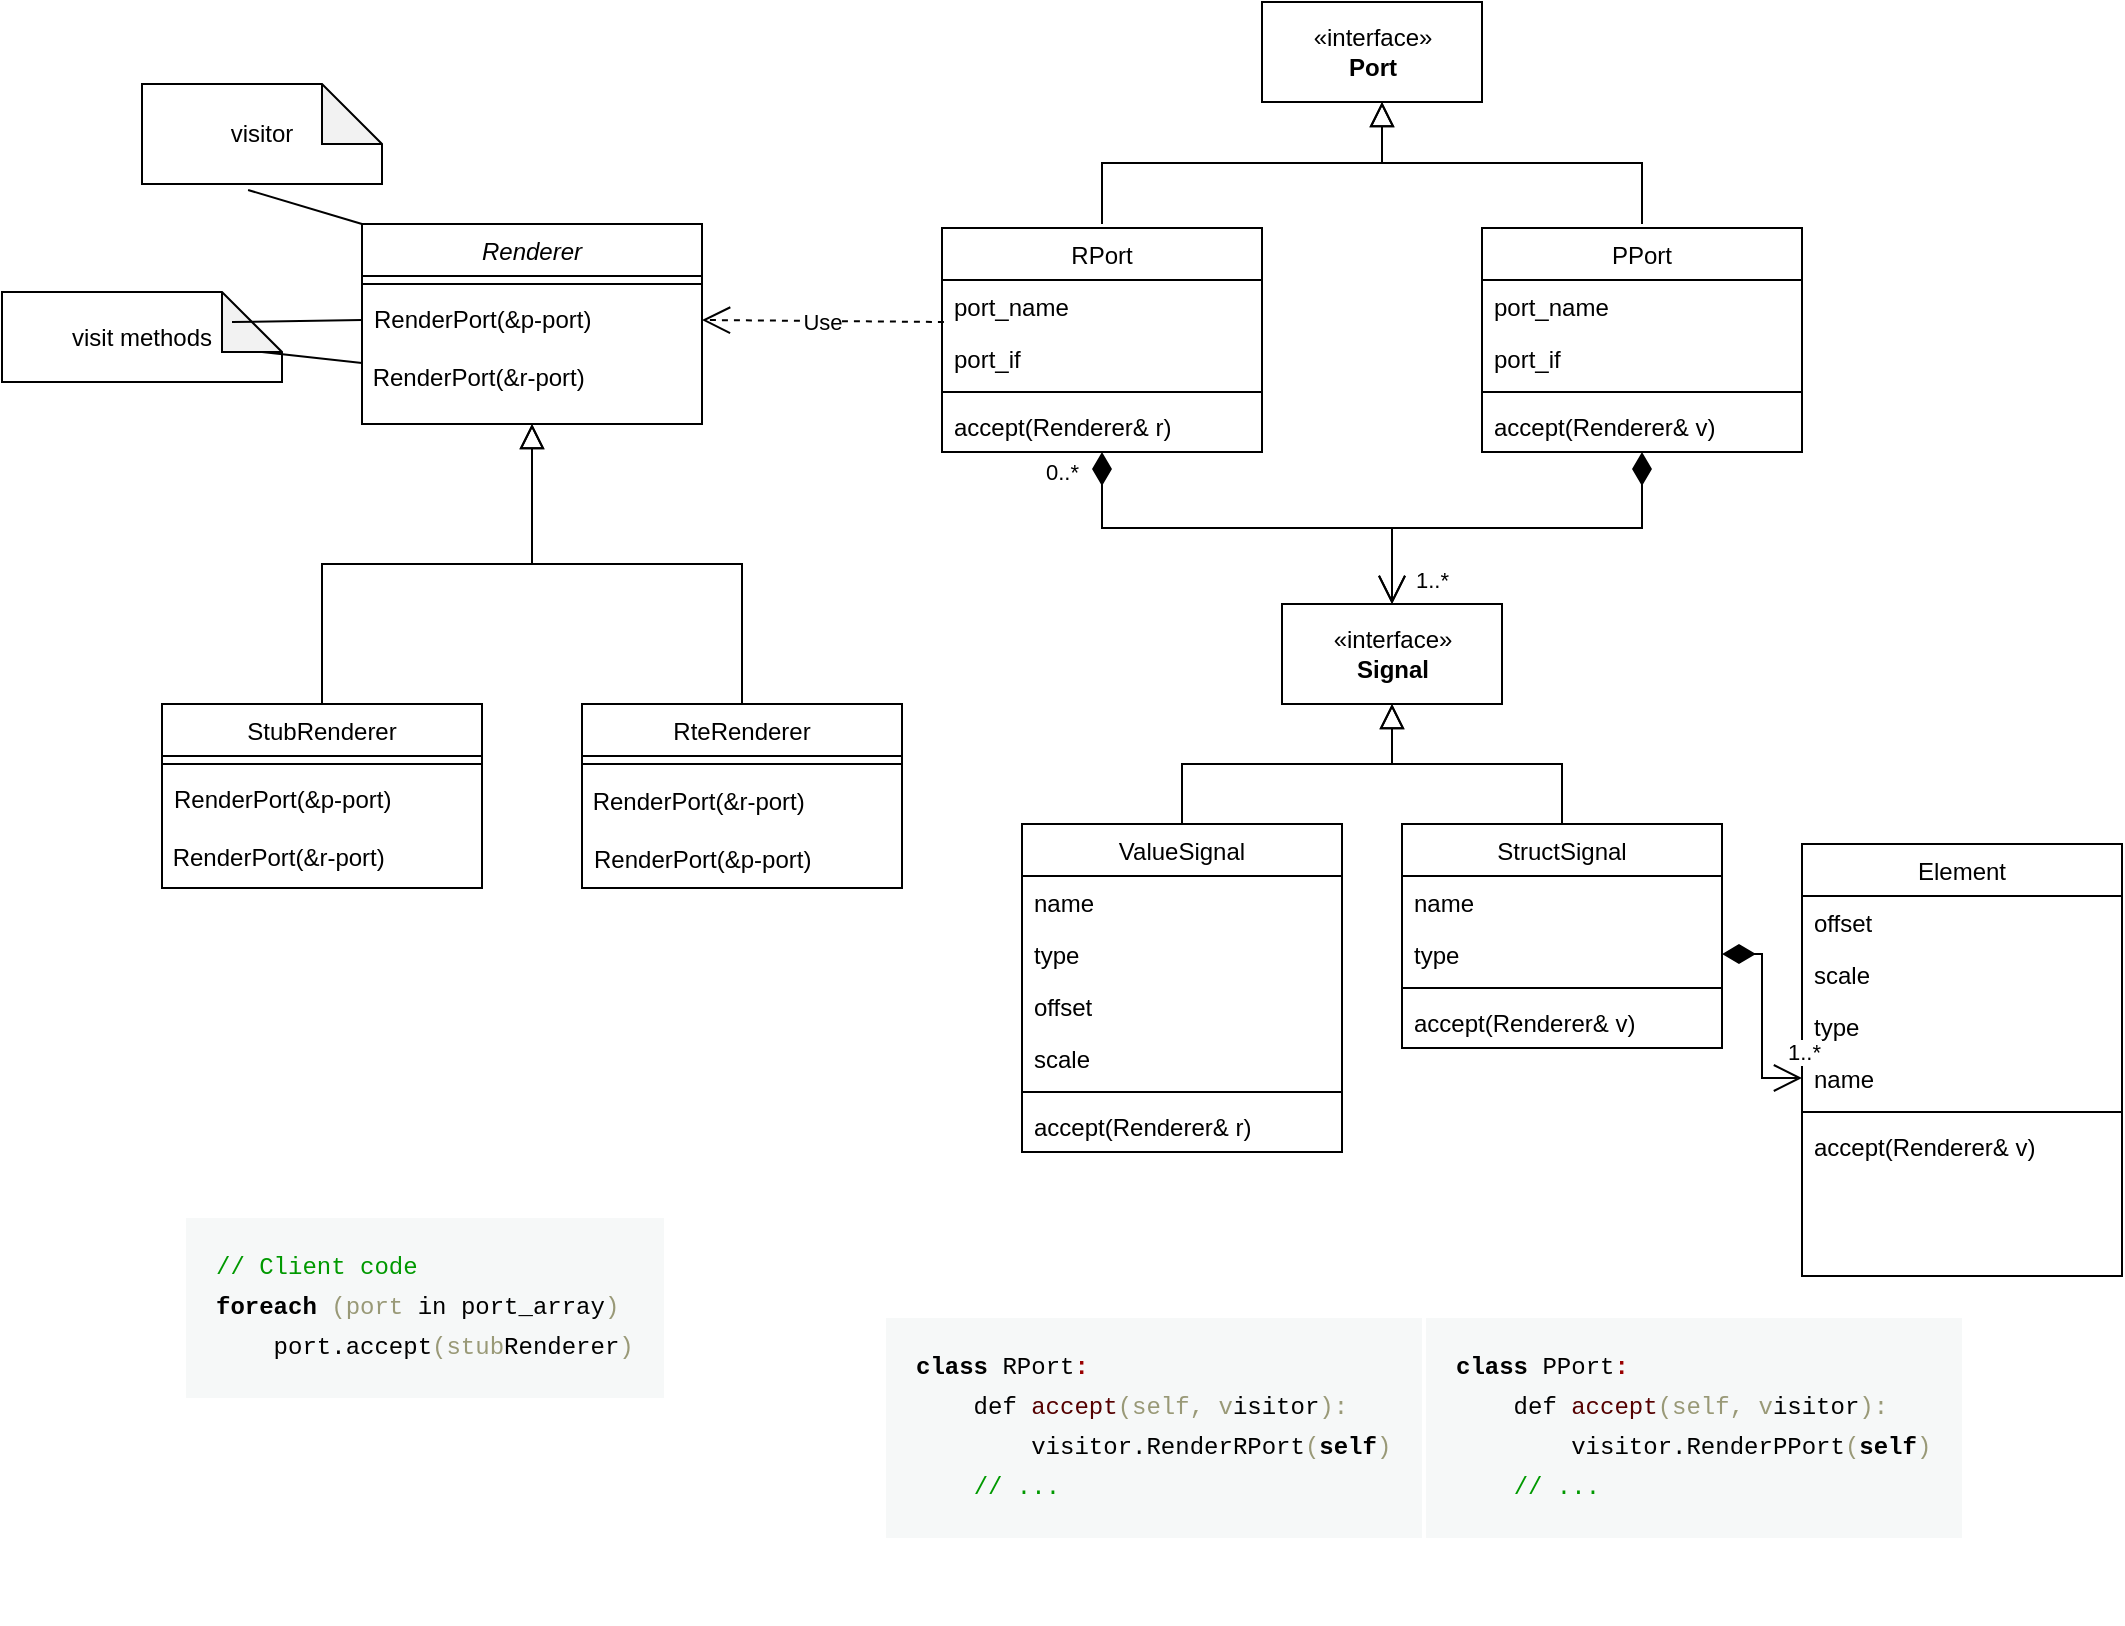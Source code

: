 <mxfile version="17.2.1" type="device" pages="2"><diagram id="C5RBs43oDa-KdzZeNtuy" name="Page-1"><mxGraphModel dx="1102" dy="865" grid="1" gridSize="10" guides="1" tooltips="1" connect="1" arrows="1" fold="1" page="1" pageScale="1" pageWidth="1169" pageHeight="827" math="0" shadow="0"><root><mxCell id="WIyWlLk6GJQsqaUBKTNV-0"/><mxCell id="WIyWlLk6GJQsqaUBKTNV-1" parent="WIyWlLk6GJQsqaUBKTNV-0"/><mxCell id="zkfFHV4jXpPFQw0GAbJ--0" value="Renderer" style="swimlane;fontStyle=2;align=center;verticalAlign=top;childLayout=stackLayout;horizontal=1;startSize=26;horizontalStack=0;resizeParent=1;resizeLast=0;collapsible=1;marginBottom=0;rounded=0;shadow=0;strokeWidth=1;" parent="WIyWlLk6GJQsqaUBKTNV-1" vertex="1"><mxGeometry x="240" y="140" width="170" height="100" as="geometry"><mxRectangle x="230" y="140" width="160" height="26" as="alternateBounds"/></mxGeometry></mxCell><mxCell id="zkfFHV4jXpPFQw0GAbJ--4" value="" style="line;html=1;strokeWidth=1;align=left;verticalAlign=middle;spacingTop=-1;spacingLeft=3;spacingRight=3;rotatable=0;labelPosition=right;points=[];portConstraint=eastwest;" parent="zkfFHV4jXpPFQw0GAbJ--0" vertex="1"><mxGeometry y="26" width="170" height="8" as="geometry"/></mxCell><mxCell id="zkfFHV4jXpPFQw0GAbJ--5" value="RenderPort(&amp;p-port)" style="text;align=left;verticalAlign=top;spacingLeft=4;spacingRight=4;overflow=hidden;rotatable=0;points=[[0,0.5],[1,0.5]];portConstraint=eastwest;" parent="zkfFHV4jXpPFQw0GAbJ--0" vertex="1"><mxGeometry y="34" width="170" height="28" as="geometry"/></mxCell><mxCell id="8dY0tRHjVXAGe1kGgjkL-0" value="&amp;nbsp;RenderPort(&amp;amp;r-port)" style="text;html=1;strokeColor=none;fillColor=none;align=left;verticalAlign=middle;whiteSpace=wrap;rounded=0;" parent="zkfFHV4jXpPFQw0GAbJ--0" vertex="1"><mxGeometry y="62" width="170" height="30" as="geometry"/></mxCell><mxCell id="zkfFHV4jXpPFQw0GAbJ--6" value="StubRenderer" style="swimlane;fontStyle=0;align=center;verticalAlign=top;childLayout=stackLayout;horizontal=1;startSize=26;horizontalStack=0;resizeParent=1;resizeLast=0;collapsible=1;marginBottom=0;rounded=0;shadow=0;strokeWidth=1;" parent="WIyWlLk6GJQsqaUBKTNV-1" vertex="1"><mxGeometry x="140" y="380" width="160" height="92" as="geometry"><mxRectangle x="130" y="380" width="160" height="26" as="alternateBounds"/></mxGeometry></mxCell><mxCell id="zkfFHV4jXpPFQw0GAbJ--9" value="" style="line;html=1;strokeWidth=1;align=left;verticalAlign=middle;spacingTop=-1;spacingLeft=3;spacingRight=3;rotatable=0;labelPosition=right;points=[];portConstraint=eastwest;" parent="zkfFHV4jXpPFQw0GAbJ--6" vertex="1"><mxGeometry y="26" width="160" height="8" as="geometry"/></mxCell><mxCell id="8dY0tRHjVXAGe1kGgjkL-46" value="RenderPort(&amp;p-port)" style="text;align=left;verticalAlign=top;spacingLeft=4;spacingRight=4;overflow=hidden;rotatable=0;points=[[0,0.5],[1,0.5]];portConstraint=eastwest;" parent="zkfFHV4jXpPFQw0GAbJ--6" vertex="1"><mxGeometry y="34" width="160" height="28" as="geometry"/></mxCell><mxCell id="8dY0tRHjVXAGe1kGgjkL-47" value="&amp;nbsp;RenderPort(&amp;amp;r-port)" style="text;html=1;strokeColor=none;fillColor=none;align=left;verticalAlign=middle;whiteSpace=wrap;rounded=0;" parent="zkfFHV4jXpPFQw0GAbJ--6" vertex="1"><mxGeometry y="62" width="160" height="30" as="geometry"/></mxCell><mxCell id="zkfFHV4jXpPFQw0GAbJ--12" value="" style="endArrow=block;endSize=10;endFill=0;shadow=0;strokeWidth=1;rounded=0;edgeStyle=elbowEdgeStyle;elbow=vertical;" parent="WIyWlLk6GJQsqaUBKTNV-1" source="zkfFHV4jXpPFQw0GAbJ--6" target="zkfFHV4jXpPFQw0GAbJ--0" edge="1"><mxGeometry width="160" relative="1" as="geometry"><mxPoint x="280" y="223" as="sourcePoint"/><mxPoint x="280" y="223" as="targetPoint"/></mxGeometry></mxCell><mxCell id="zkfFHV4jXpPFQw0GAbJ--13" value="RteRenderer" style="swimlane;fontStyle=0;align=center;verticalAlign=top;childLayout=stackLayout;horizontal=1;startSize=26;horizontalStack=0;resizeParent=1;resizeLast=0;collapsible=1;marginBottom=0;rounded=0;shadow=0;strokeWidth=1;" parent="WIyWlLk6GJQsqaUBKTNV-1" vertex="1"><mxGeometry x="350" y="380" width="160" height="92" as="geometry"><mxRectangle x="340" y="380" width="170" height="26" as="alternateBounds"/></mxGeometry></mxCell><mxCell id="zkfFHV4jXpPFQw0GAbJ--15" value="" style="line;html=1;strokeWidth=1;align=left;verticalAlign=middle;spacingTop=-1;spacingLeft=3;spacingRight=3;rotatable=0;labelPosition=right;points=[];portConstraint=eastwest;" parent="zkfFHV4jXpPFQw0GAbJ--13" vertex="1"><mxGeometry y="26" width="160" height="8" as="geometry"/></mxCell><mxCell id="8dY0tRHjVXAGe1kGgjkL-49" value="&amp;nbsp;RenderPort(&amp;amp;r-port)" style="text;html=1;strokeColor=none;fillColor=none;align=left;verticalAlign=middle;whiteSpace=wrap;rounded=0;" parent="zkfFHV4jXpPFQw0GAbJ--13" vertex="1"><mxGeometry y="34" width="160" height="30" as="geometry"/></mxCell><mxCell id="8dY0tRHjVXAGe1kGgjkL-48" value="RenderPort(&amp;p-port)" style="text;align=left;verticalAlign=top;spacingLeft=4;spacingRight=4;overflow=hidden;rotatable=0;points=[[0,0.5],[1,0.5]];portConstraint=eastwest;" parent="zkfFHV4jXpPFQw0GAbJ--13" vertex="1"><mxGeometry y="64" width="160" height="28" as="geometry"/></mxCell><mxCell id="zkfFHV4jXpPFQw0GAbJ--16" value="" style="endArrow=block;endSize=10;endFill=0;shadow=0;strokeWidth=1;rounded=0;edgeStyle=elbowEdgeStyle;elbow=vertical;" parent="WIyWlLk6GJQsqaUBKTNV-1" source="zkfFHV4jXpPFQw0GAbJ--13" target="zkfFHV4jXpPFQw0GAbJ--0" edge="1"><mxGeometry width="160" relative="1" as="geometry"><mxPoint x="290" y="393" as="sourcePoint"/><mxPoint x="390" y="291" as="targetPoint"/></mxGeometry></mxCell><mxCell id="8dY0tRHjVXAGe1kGgjkL-1" value="visitor" style="shape=note;whiteSpace=wrap;html=1;backgroundOutline=1;darkOpacity=0.05;" parent="WIyWlLk6GJQsqaUBKTNV-1" vertex="1"><mxGeometry x="130" y="70" width="120" height="50" as="geometry"/></mxCell><mxCell id="8dY0tRHjVXAGe1kGgjkL-2" value="" style="endArrow=none;html=1;rounded=0;entryX=0.442;entryY=1.06;entryDx=0;entryDy=0;entryPerimeter=0;exitX=0;exitY=0;exitDx=0;exitDy=0;" parent="WIyWlLk6GJQsqaUBKTNV-1" source="zkfFHV4jXpPFQw0GAbJ--0" target="8dY0tRHjVXAGe1kGgjkL-1" edge="1"><mxGeometry width="50" height="50" relative="1" as="geometry"><mxPoint x="470" y="390" as="sourcePoint"/><mxPoint x="520" y="340" as="targetPoint"/></mxGeometry></mxCell><mxCell id="8dY0tRHjVXAGe1kGgjkL-8" value="visit methods" style="shape=note;whiteSpace=wrap;html=1;backgroundOutline=1;darkOpacity=0.05;align=center;" parent="WIyWlLk6GJQsqaUBKTNV-1" vertex="1"><mxGeometry x="60" y="174" width="140" height="45" as="geometry"/></mxCell><mxCell id="8dY0tRHjVXAGe1kGgjkL-9" value="" style="endArrow=none;html=1;rounded=0;entryX=0;entryY=0;entryDx=115;entryDy=15;entryPerimeter=0;exitX=0;exitY=0.5;exitDx=0;exitDy=0;" parent="WIyWlLk6GJQsqaUBKTNV-1" source="zkfFHV4jXpPFQw0GAbJ--5" target="8dY0tRHjVXAGe1kGgjkL-8" edge="1"><mxGeometry width="50" height="50" relative="1" as="geometry"><mxPoint x="220" y="260" as="sourcePoint"/><mxPoint x="163.04" y="113" as="targetPoint"/></mxGeometry></mxCell><mxCell id="8dY0tRHjVXAGe1kGgjkL-10" value="" style="endArrow=none;html=1;rounded=0;entryX=0;entryY=0.25;entryDx=0;entryDy=0;exitX=0;exitY=0;exitDx=130;exitDy=30;exitPerimeter=0;" parent="WIyWlLk6GJQsqaUBKTNV-1" source="8dY0tRHjVXAGe1kGgjkL-8" target="8dY0tRHjVXAGe1kGgjkL-0" edge="1"><mxGeometry width="50" height="50" relative="1" as="geometry"><mxPoint x="350" y="380" as="sourcePoint"/><mxPoint x="400" y="330" as="targetPoint"/></mxGeometry></mxCell><mxCell id="8dY0tRHjVXAGe1kGgjkL-41" value="&lt;pre class=&quot;code cm-s-default CodeMirror&quot; lang=&quot;pseudocode&quot; style=&quot;box-sizing: border-box ; font-family: &amp;#34;menlo&amp;#34; , &amp;#34;fira code&amp;#34; , &amp;#34;monaco&amp;#34; , &amp;#34;consolas&amp;#34; , &amp;#34;courier new&amp;#34; , monospace ; font-size: 0.75rem ; margin-top: 0px ; margin-bottom: 1rem ; overflow: auto ; line-height: 1.25rem ; height: auto ; direction: ltr ; position: relative ; background: rgb(246 , 248 , 248) ; padding: 15px ; text-align: left ; font-style: normal ; letter-spacing: normal ; text-indent: 0px ; text-transform: none ; word-spacing: 0px&quot;&gt;&lt;span class=&quot;cm-keyword&quot; style=&quot;color: rgb(0 , 0 , 0) ; font-weight: 700 ; box-sizing: border-box&quot;&gt;class&lt;/span&gt; RPort&lt;span class=&quot;cm-def1&quot; style=&quot;color: rgb(153 , 0 , 0) ; font-weight: 700 ; box-sizing: border-box&quot;&gt;:&lt;/span&gt;&lt;br&gt;    def &lt;span class=&quot;cm-def3&quot; style=&quot;color: rgb(85 , 0 , 0) ; font-weight: 400 ; box-sizing: border-box&quot;&gt;accept&lt;/span&gt;&lt;span class=&quot;cm-bracket&quot; style=&quot;color: rgb(153 , 153 , 119) ; font-weight: 400 ; box-sizing: border-box&quot;&gt;(self, v&lt;/span&gt;&lt;span class=&quot;cm-variable&quot; style=&quot;color: rgb(0 , 0 , 0) ; font-weight: 400 ; box-sizing: border-box&quot;&gt;isitor&lt;/span&gt;&lt;span class=&quot;cm-bracket&quot; style=&quot;color: rgb(153 , 153 , 119) ; font-weight: 400 ; box-sizing: border-box&quot;&gt;):&lt;/span&gt;&lt;br&gt;        &lt;span class=&quot;cm-variable&quot; style=&quot;color: rgb(0 , 0 , 0) ; font-weight: 400 ; box-sizing: border-box&quot;&gt;visitor&lt;/span&gt;.RenderRPort&lt;span class=&quot;cm-bracket&quot; style=&quot;color: rgb(153 , 153 , 119) ; font-weight: 400 ; box-sizing: border-box&quot;&gt;(&lt;/span&gt;&lt;span class=&quot;cm-bracket&quot; style=&quot;box-sizing: border-box&quot;&gt;&lt;b&gt;self&lt;/b&gt;&lt;/span&gt;&lt;span class=&quot;cm-bracket&quot; style=&quot;color: rgb(153 , 153 , 119) ; font-weight: 400 ; box-sizing: border-box&quot;&gt;)&lt;/span&gt;&lt;br&gt;    &lt;span class=&quot;cm-comment&quot; style=&quot;color: rgb(0 , 153 , 0) ; font-weight: 400 ; box-sizing: border-box&quot;&gt;// ...&lt;/span&gt;&lt;/pre&gt;" style="text;whiteSpace=wrap;html=1;" parent="WIyWlLk6GJQsqaUBKTNV-1" vertex="1"><mxGeometry x="500" y="680" width="260" height="160" as="geometry"/></mxCell><mxCell id="8dY0tRHjVXAGe1kGgjkL-43" value="&lt;pre class=&quot;code cm-s-default CodeMirror&quot; lang=&quot;pseudocode&quot; style=&quot;box-sizing: border-box ; font-family: &amp;#34;menlo&amp;#34; , &amp;#34;fira code&amp;#34; , &amp;#34;monaco&amp;#34; , &amp;#34;consolas&amp;#34; , &amp;#34;courier new&amp;#34; , monospace ; font-size: 0.75rem ; margin-top: 0px ; margin-bottom: 1rem ; overflow: auto ; line-height: 1.25rem ; height: auto ; direction: ltr ; position: relative ; background: rgb(246 , 248 , 248) ; padding: 15px ; text-align: left ; font-style: normal ; letter-spacing: normal ; text-indent: 0px ; text-transform: none ; word-spacing: 0px&quot;&gt;&lt;span class=&quot;cm-keyword&quot; style=&quot;color: rgb(0 , 0 , 0) ; font-weight: 700 ; box-sizing: border-box&quot;&gt;class&lt;/span&gt; PPort&lt;span class=&quot;cm-def1&quot; style=&quot;color: rgb(153 , 0 , 0) ; font-weight: 700 ; box-sizing: border-box&quot;&gt;:&lt;/span&gt;&lt;br&gt;    def &lt;span class=&quot;cm-def3&quot; style=&quot;color: rgb(85 , 0 , 0) ; font-weight: 400 ; box-sizing: border-box&quot;&gt;accept&lt;/span&gt;&lt;span class=&quot;cm-bracket&quot; style=&quot;color: rgb(153 , 153 , 119) ; font-weight: 400 ; box-sizing: border-box&quot;&gt;(self, v&lt;/span&gt;&lt;span class=&quot;cm-variable&quot; style=&quot;color: rgb(0 , 0 , 0) ; font-weight: 400 ; box-sizing: border-box&quot;&gt;isitor&lt;/span&gt;&lt;span class=&quot;cm-bracket&quot; style=&quot;color: rgb(153 , 153 , 119) ; font-weight: 400 ; box-sizing: border-box&quot;&gt;):&lt;/span&gt;&lt;br&gt;        &lt;span class=&quot;cm-variable&quot; style=&quot;color: rgb(0 , 0 , 0) ; font-weight: 400 ; box-sizing: border-box&quot;&gt;visitor&lt;/span&gt;.RenderPPort&lt;span class=&quot;cm-bracket&quot; style=&quot;color: rgb(153 , 153 , 119) ; font-weight: 400 ; box-sizing: border-box&quot;&gt;(&lt;/span&gt;&lt;span class=&quot;cm-bracket&quot; style=&quot;box-sizing: border-box&quot;&gt;&lt;b&gt;self&lt;/b&gt;&lt;/span&gt;&lt;span class=&quot;cm-bracket&quot; style=&quot;color: rgb(153 , 153 , 119) ; font-weight: 400 ; box-sizing: border-box&quot;&gt;)&lt;/span&gt;&lt;br&gt;    &lt;span class=&quot;cm-comment&quot; style=&quot;color: rgb(0 , 153 , 0) ; font-weight: 400 ; box-sizing: border-box&quot;&gt;// ...&lt;/span&gt;&lt;/pre&gt;" style="text;whiteSpace=wrap;html=1;" parent="WIyWlLk6GJQsqaUBKTNV-1" vertex="1"><mxGeometry x="770" y="680" width="260" height="160" as="geometry"/></mxCell><mxCell id="8dY0tRHjVXAGe1kGgjkL-45" value="&lt;pre class=&quot;code cm-s-default CodeMirror&quot; lang=&quot;pseudocode&quot; style=&quot;box-sizing: border-box ; font-family: &amp;#34;menlo&amp;#34; , &amp;#34;fira code&amp;#34; , &amp;#34;monaco&amp;#34; , &amp;#34;consolas&amp;#34; , &amp;#34;courier new&amp;#34; , monospace ; font-size: 0.75rem ; margin-top: 0px ; margin-bottom: 1rem ; overflow: auto ; line-height: 1.25rem ; height: auto ; direction: ltr ; position: relative ; background: rgb(246 , 248 , 248) ; padding: 15px ; text-align: left ; font-style: normal ; font-weight: 400 ; letter-spacing: normal ; text-indent: 0px ; text-transform: none ; word-spacing: 0px&quot;&gt;&lt;span class=&quot;cm-doc&quot; style=&quot;color: rgb(0 , 153 , 0) ; box-sizing: border-box&quot;&gt;// Client code&lt;/span&gt;&lt;br&gt;&lt;span class=&quot;cm-keyword&quot; style=&quot;color: rgb(0 , 0 , 0) ; box-sizing: border-box ; font-weight: 700&quot;&gt;foreach&lt;/span&gt; &lt;span class=&quot;cm-bracket&quot; style=&quot;color: rgb(153 , 153 , 119) ; box-sizing: border-box&quot;&gt;(port&lt;/span&gt; &lt;span class=&quot;cm-variable&quot; style=&quot;color: rgb(0 , 0 , 0) ; box-sizing: border-box&quot;&gt;in&lt;/span&gt; port_array&lt;span class=&quot;cm-bracket&quot; style=&quot;color: rgb(153 , 153 , 119) ; box-sizing: border-box&quot;&gt;)&lt;/span&gt;&lt;br&gt;    port.&lt;span class=&quot;cm-variable&quot; style=&quot;color: rgb(0 , 0 , 0) ; box-sizing: border-box&quot;&gt;accept&lt;/span&gt;&lt;span class=&quot;cm-bracket&quot; style=&quot;color: rgb(153 , 153 , 119) ; box-sizing: border-box&quot;&gt;(stub&lt;/span&gt;&lt;span class=&quot;cm-bracket&quot; style=&quot;box-sizing: border-box&quot;&gt;Renderer&lt;/span&gt;&lt;span class=&quot;cm-bracket&quot; style=&quot;color: rgb(153 , 153 , 119) ; box-sizing: border-box&quot;&gt;)&lt;/span&gt;&lt;/pre&gt;" style="text;whiteSpace=wrap;html=1;" parent="WIyWlLk6GJQsqaUBKTNV-1" vertex="1"><mxGeometry x="150" y="630" width="250" height="120" as="geometry"/></mxCell><mxCell id="SlnNn4bfYAW2mifVhPHm-0" value="Use" style="endArrow=open;endSize=12;dashed=1;html=1;rounded=0;entryX=1;entryY=0.5;entryDx=0;entryDy=0;exitX=0.006;exitY=0.808;exitDx=0;exitDy=0;exitPerimeter=0;" parent="WIyWlLk6GJQsqaUBKTNV-1" source="VFuQLOB2kLjYVNAGtJbk-1" target="zkfFHV4jXpPFQw0GAbJ--5" edge="1"><mxGeometry width="160" relative="1" as="geometry"><mxPoint x="696" y="186.988" as="sourcePoint"/><mxPoint x="530" y="440" as="targetPoint"/></mxGeometry></mxCell><mxCell id="VFuQLOB2kLjYVNAGtJbk-0" value="RPort" style="swimlane;fontStyle=0;align=center;verticalAlign=top;childLayout=stackLayout;horizontal=1;startSize=26;horizontalStack=0;resizeParent=1;resizeLast=0;collapsible=1;marginBottom=0;rounded=0;shadow=0;strokeWidth=1;" vertex="1" parent="WIyWlLk6GJQsqaUBKTNV-1"><mxGeometry x="530" y="142" width="160" height="112" as="geometry"><mxRectangle x="550" y="140" width="160" height="26" as="alternateBounds"/></mxGeometry></mxCell><mxCell id="VFuQLOB2kLjYVNAGtJbk-1" value="port_name" style="text;align=left;verticalAlign=top;spacingLeft=4;spacingRight=4;overflow=hidden;rotatable=0;points=[[0,0.5],[1,0.5]];portConstraint=eastwest;" vertex="1" parent="VFuQLOB2kLjYVNAGtJbk-0"><mxGeometry y="26" width="160" height="26" as="geometry"/></mxCell><mxCell id="VFuQLOB2kLjYVNAGtJbk-2" value="port_if" style="text;align=left;verticalAlign=top;spacingLeft=4;spacingRight=4;overflow=hidden;rotatable=0;points=[[0,0.5],[1,0.5]];portConstraint=eastwest;rounded=0;shadow=0;html=0;" vertex="1" parent="VFuQLOB2kLjYVNAGtJbk-0"><mxGeometry y="52" width="160" height="26" as="geometry"/></mxCell><mxCell id="VFuQLOB2kLjYVNAGtJbk-3" value="" style="line;html=1;strokeWidth=1;align=left;verticalAlign=middle;spacingTop=-1;spacingLeft=3;spacingRight=3;rotatable=0;labelPosition=right;points=[];portConstraint=eastwest;" vertex="1" parent="VFuQLOB2kLjYVNAGtJbk-0"><mxGeometry y="78" width="160" height="8" as="geometry"/></mxCell><mxCell id="VFuQLOB2kLjYVNAGtJbk-4" value="accept(Renderer&amp; r)" style="text;strokeColor=none;fillColor=none;align=left;verticalAlign=top;spacingLeft=4;spacingRight=4;overflow=hidden;rotatable=0;points=[[0,0.5],[1,0.5]];portConstraint=eastwest;" vertex="1" parent="VFuQLOB2kLjYVNAGtJbk-0"><mxGeometry y="86" width="160" height="26" as="geometry"/></mxCell><mxCell id="VFuQLOB2kLjYVNAGtJbk-5" value="PPort" style="swimlane;fontStyle=0;align=center;verticalAlign=top;childLayout=stackLayout;horizontal=1;startSize=26;horizontalStack=0;resizeParent=1;resizeLast=0;collapsible=1;marginBottom=0;rounded=0;shadow=0;strokeWidth=1;" vertex="1" parent="WIyWlLk6GJQsqaUBKTNV-1"><mxGeometry x="800" y="142" width="160" height="112" as="geometry"><mxRectangle x="550" y="140" width="160" height="26" as="alternateBounds"/></mxGeometry></mxCell><mxCell id="VFuQLOB2kLjYVNAGtJbk-6" value="port_name" style="text;align=left;verticalAlign=top;spacingLeft=4;spacingRight=4;overflow=hidden;rotatable=0;points=[[0,0.5],[1,0.5]];portConstraint=eastwest;" vertex="1" parent="VFuQLOB2kLjYVNAGtJbk-5"><mxGeometry y="26" width="160" height="26" as="geometry"/></mxCell><mxCell id="VFuQLOB2kLjYVNAGtJbk-7" value="port_if" style="text;align=left;verticalAlign=top;spacingLeft=4;spacingRight=4;overflow=hidden;rotatable=0;points=[[0,0.5],[1,0.5]];portConstraint=eastwest;rounded=0;shadow=0;html=0;" vertex="1" parent="VFuQLOB2kLjYVNAGtJbk-5"><mxGeometry y="52" width="160" height="26" as="geometry"/></mxCell><mxCell id="VFuQLOB2kLjYVNAGtJbk-8" value="" style="line;html=1;strokeWidth=1;align=left;verticalAlign=middle;spacingTop=-1;spacingLeft=3;spacingRight=3;rotatable=0;labelPosition=right;points=[];portConstraint=eastwest;" vertex="1" parent="VFuQLOB2kLjYVNAGtJbk-5"><mxGeometry y="78" width="160" height="8" as="geometry"/></mxCell><mxCell id="VFuQLOB2kLjYVNAGtJbk-9" value="accept(Renderer&amp; v)" style="text;strokeColor=none;fillColor=none;align=left;verticalAlign=top;spacingLeft=4;spacingRight=4;overflow=hidden;rotatable=0;points=[[0,0.5],[1,0.5]];portConstraint=eastwest;" vertex="1" parent="VFuQLOB2kLjYVNAGtJbk-5"><mxGeometry y="86" width="160" height="26" as="geometry"/></mxCell><mxCell id="VFuQLOB2kLjYVNAGtJbk-10" value="" style="endArrow=block;endSize=10;endFill=0;shadow=0;strokeWidth=1;rounded=0;edgeStyle=elbowEdgeStyle;elbow=vertical;" edge="1" parent="WIyWlLk6GJQsqaUBKTNV-1"><mxGeometry width="160" relative="1" as="geometry"><mxPoint x="610" y="140" as="sourcePoint"/><mxPoint x="750" y="79" as="targetPoint"/></mxGeometry></mxCell><mxCell id="VFuQLOB2kLjYVNAGtJbk-11" value="" style="endArrow=block;endSize=10;endFill=0;shadow=0;strokeWidth=1;rounded=0;edgeStyle=elbowEdgeStyle;elbow=vertical;" edge="1" parent="WIyWlLk6GJQsqaUBKTNV-1"><mxGeometry width="160" relative="1" as="geometry"><mxPoint x="880" y="140" as="sourcePoint"/><mxPoint x="750" y="79" as="targetPoint"/></mxGeometry></mxCell><mxCell id="VFuQLOB2kLjYVNAGtJbk-12" value="ValueSignal" style="swimlane;fontStyle=0;align=center;verticalAlign=top;childLayout=stackLayout;horizontal=1;startSize=26;horizontalStack=0;resizeParent=1;resizeLast=0;collapsible=1;marginBottom=0;rounded=0;shadow=0;strokeWidth=1;" vertex="1" parent="WIyWlLk6GJQsqaUBKTNV-1"><mxGeometry x="570" y="440" width="160" height="164" as="geometry"><mxRectangle x="550" y="140" width="160" height="26" as="alternateBounds"/></mxGeometry></mxCell><mxCell id="VFuQLOB2kLjYVNAGtJbk-13" value="name" style="text;align=left;verticalAlign=top;spacingLeft=4;spacingRight=4;overflow=hidden;rotatable=0;points=[[0,0.5],[1,0.5]];portConstraint=eastwest;rounded=0;shadow=0;html=0;" vertex="1" parent="VFuQLOB2kLjYVNAGtJbk-12"><mxGeometry y="26" width="160" height="26" as="geometry"/></mxCell><mxCell id="VFuQLOB2kLjYVNAGtJbk-14" value="type" style="text;align=left;verticalAlign=top;spacingLeft=4;spacingRight=4;overflow=hidden;rotatable=0;points=[[0,0.5],[1,0.5]];portConstraint=eastwest;rounded=0;shadow=0;html=0;" vertex="1" parent="VFuQLOB2kLjYVNAGtJbk-12"><mxGeometry y="52" width="160" height="26" as="geometry"/></mxCell><mxCell id="VFuQLOB2kLjYVNAGtJbk-15" value="offset" style="text;strokeColor=none;fillColor=none;align=left;verticalAlign=top;spacingLeft=4;spacingRight=4;overflow=hidden;rotatable=0;points=[[0,0.5],[1,0.5]];portConstraint=eastwest;" vertex="1" parent="VFuQLOB2kLjYVNAGtJbk-12"><mxGeometry y="78" width="160" height="26" as="geometry"/></mxCell><mxCell id="VFuQLOB2kLjYVNAGtJbk-16" value="scale" style="text;align=left;verticalAlign=top;spacingLeft=4;spacingRight=4;overflow=hidden;rotatable=0;points=[[0,0.5],[1,0.5]];portConstraint=eastwest;rounded=0;shadow=0;html=0;" vertex="1" parent="VFuQLOB2kLjYVNAGtJbk-12"><mxGeometry y="104" width="160" height="26" as="geometry"/></mxCell><mxCell id="VFuQLOB2kLjYVNAGtJbk-17" value="" style="line;html=1;strokeWidth=1;align=left;verticalAlign=middle;spacingTop=-1;spacingLeft=3;spacingRight=3;rotatable=0;labelPosition=right;points=[];portConstraint=eastwest;" vertex="1" parent="VFuQLOB2kLjYVNAGtJbk-12"><mxGeometry y="130" width="160" height="8" as="geometry"/></mxCell><mxCell id="VFuQLOB2kLjYVNAGtJbk-18" value="accept(Renderer&amp; r)" style="text;strokeColor=none;fillColor=none;align=left;verticalAlign=top;spacingLeft=4;spacingRight=4;overflow=hidden;rotatable=0;points=[[0,0.5],[1,0.5]];portConstraint=eastwest;" vertex="1" parent="VFuQLOB2kLjYVNAGtJbk-12"><mxGeometry y="138" width="160" height="26" as="geometry"/></mxCell><mxCell id="VFuQLOB2kLjYVNAGtJbk-19" value="StructSignal" style="swimlane;fontStyle=0;align=center;verticalAlign=top;childLayout=stackLayout;horizontal=1;startSize=26;horizontalStack=0;resizeParent=1;resizeLast=0;collapsible=1;marginBottom=0;rounded=0;shadow=0;strokeWidth=1;" vertex="1" parent="WIyWlLk6GJQsqaUBKTNV-1"><mxGeometry x="760" y="440" width="160" height="112" as="geometry"><mxRectangle x="550" y="140" width="160" height="26" as="alternateBounds"/></mxGeometry></mxCell><mxCell id="VFuQLOB2kLjYVNAGtJbk-20" value="name" style="text;align=left;verticalAlign=top;spacingLeft=4;spacingRight=4;overflow=hidden;rotatable=0;points=[[0,0.5],[1,0.5]];portConstraint=eastwest;rounded=0;shadow=0;html=0;" vertex="1" parent="VFuQLOB2kLjYVNAGtJbk-19"><mxGeometry y="26" width="160" height="26" as="geometry"/></mxCell><mxCell id="VFuQLOB2kLjYVNAGtJbk-21" value="type" style="text;align=left;verticalAlign=top;spacingLeft=4;spacingRight=4;overflow=hidden;rotatable=0;points=[[0,0.5],[1,0.5]];portConstraint=eastwest;rounded=0;shadow=0;html=0;" vertex="1" parent="VFuQLOB2kLjYVNAGtJbk-19"><mxGeometry y="52" width="160" height="26" as="geometry"/></mxCell><mxCell id="VFuQLOB2kLjYVNAGtJbk-22" value="" style="line;html=1;strokeWidth=1;align=left;verticalAlign=middle;spacingTop=-1;spacingLeft=3;spacingRight=3;rotatable=0;labelPosition=right;points=[];portConstraint=eastwest;" vertex="1" parent="VFuQLOB2kLjYVNAGtJbk-19"><mxGeometry y="78" width="160" height="8" as="geometry"/></mxCell><mxCell id="VFuQLOB2kLjYVNAGtJbk-23" value="accept(Renderer&amp; v)" style="text;strokeColor=none;fillColor=none;align=left;verticalAlign=top;spacingLeft=4;spacingRight=4;overflow=hidden;rotatable=0;points=[[0,0.5],[1,0.5]];portConstraint=eastwest;" vertex="1" parent="VFuQLOB2kLjYVNAGtJbk-19"><mxGeometry y="86" width="160" height="26" as="geometry"/></mxCell><mxCell id="VFuQLOB2kLjYVNAGtJbk-24" value="" style="endArrow=block;endSize=10;endFill=0;shadow=0;strokeWidth=1;rounded=0;edgeStyle=elbowEdgeStyle;elbow=vertical;entryX=0.5;entryY=1;entryDx=0;entryDy=0;" edge="1" parent="WIyWlLk6GJQsqaUBKTNV-1" source="VFuQLOB2kLjYVNAGtJbk-12" target="VFuQLOB2kLjYVNAGtJbk-35"><mxGeometry width="160" relative="1" as="geometry"><mxPoint x="645" y="564" as="sourcePoint"/><mxPoint x="750" y="424" as="targetPoint"/></mxGeometry></mxCell><mxCell id="VFuQLOB2kLjYVNAGtJbk-25" value="" style="endArrow=block;endSize=10;endFill=0;shadow=0;strokeWidth=1;rounded=0;edgeStyle=elbowEdgeStyle;elbow=vertical;exitX=0.5;exitY=0;exitDx=0;exitDy=0;entryX=0.5;entryY=1;entryDx=0;entryDy=0;" edge="1" parent="WIyWlLk6GJQsqaUBKTNV-1" source="VFuQLOB2kLjYVNAGtJbk-19" target="VFuQLOB2kLjYVNAGtJbk-35"><mxGeometry width="160" relative="1" as="geometry"><mxPoint x="855" y="564" as="sourcePoint"/><mxPoint x="750" y="424" as="targetPoint"/></mxGeometry></mxCell><mxCell id="VFuQLOB2kLjYVNAGtJbk-26" value="Element" style="swimlane;fontStyle=0;align=center;verticalAlign=top;childLayout=stackLayout;horizontal=1;startSize=26;horizontalStack=0;resizeParent=1;resizeLast=0;collapsible=1;marginBottom=0;rounded=0;shadow=0;strokeWidth=1;" vertex="1" parent="WIyWlLk6GJQsqaUBKTNV-1"><mxGeometry x="960" y="450" width="160" height="216" as="geometry"><mxRectangle x="550" y="140" width="160" height="26" as="alternateBounds"/></mxGeometry></mxCell><mxCell id="VFuQLOB2kLjYVNAGtJbk-27" value="offset" style="text;strokeColor=none;fillColor=none;align=left;verticalAlign=top;spacingLeft=4;spacingRight=4;overflow=hidden;rotatable=0;points=[[0,0.5],[1,0.5]];portConstraint=eastwest;" vertex="1" parent="VFuQLOB2kLjYVNAGtJbk-26"><mxGeometry y="26" width="160" height="26" as="geometry"/></mxCell><mxCell id="VFuQLOB2kLjYVNAGtJbk-28" value="scale" style="text;align=left;verticalAlign=top;spacingLeft=4;spacingRight=4;overflow=hidden;rotatable=0;points=[[0,0.5],[1,0.5]];portConstraint=eastwest;rounded=0;shadow=0;html=0;" vertex="1" parent="VFuQLOB2kLjYVNAGtJbk-26"><mxGeometry y="52" width="160" height="26" as="geometry"/></mxCell><mxCell id="VFuQLOB2kLjYVNAGtJbk-29" value="type" style="text;align=left;verticalAlign=top;spacingLeft=4;spacingRight=4;overflow=hidden;rotatable=0;points=[[0,0.5],[1,0.5]];portConstraint=eastwest;rounded=0;shadow=0;html=0;" vertex="1" parent="VFuQLOB2kLjYVNAGtJbk-26"><mxGeometry y="78" width="160" height="26" as="geometry"/></mxCell><mxCell id="VFuQLOB2kLjYVNAGtJbk-30" value="name" style="text;align=left;verticalAlign=top;spacingLeft=4;spacingRight=4;overflow=hidden;rotatable=0;points=[[0,0.5],[1,0.5]];portConstraint=eastwest;rounded=0;shadow=0;html=0;" vertex="1" parent="VFuQLOB2kLjYVNAGtJbk-26"><mxGeometry y="104" width="160" height="26" as="geometry"/></mxCell><mxCell id="VFuQLOB2kLjYVNAGtJbk-31" value="" style="line;html=1;strokeWidth=1;align=left;verticalAlign=middle;spacingTop=-1;spacingLeft=3;spacingRight=3;rotatable=0;labelPosition=right;points=[];portConstraint=eastwest;" vertex="1" parent="VFuQLOB2kLjYVNAGtJbk-26"><mxGeometry y="130" width="160" height="8" as="geometry"/></mxCell><mxCell id="VFuQLOB2kLjYVNAGtJbk-32" value="accept(Renderer&amp; v)" style="text;strokeColor=none;fillColor=none;align=left;verticalAlign=top;spacingLeft=4;spacingRight=4;overflow=hidden;rotatable=0;points=[[0,0.5],[1,0.5]];portConstraint=eastwest;" vertex="1" parent="VFuQLOB2kLjYVNAGtJbk-26"><mxGeometry y="138" width="160" height="26" as="geometry"/></mxCell><mxCell id="VFuQLOB2kLjYVNAGtJbk-33" value="1..*" style="endArrow=open;html=1;endSize=12;startArrow=diamondThin;startSize=14;startFill=1;edgeStyle=orthogonalEdgeStyle;align=left;verticalAlign=bottom;rounded=0;exitX=0.5;exitY=1;exitDx=0;exitDy=0;entryX=0.5;entryY=0;entryDx=0;entryDy=0;" edge="1" parent="WIyWlLk6GJQsqaUBKTNV-1" source="VFuQLOB2kLjYVNAGtJbk-5" target="VFuQLOB2kLjYVNAGtJbk-35"><mxGeometry x="0.964" y="10" relative="1" as="geometry"><mxPoint x="950" y="420" as="sourcePoint"/><mxPoint x="750" y="304" as="targetPoint"/><mxPoint as="offset"/></mxGeometry></mxCell><mxCell id="VFuQLOB2kLjYVNAGtJbk-34" value="0..*" style="endArrow=open;html=1;endSize=12;startArrow=diamondThin;startSize=14;startFill=1;edgeStyle=orthogonalEdgeStyle;align=left;verticalAlign=bottom;rounded=0;exitX=0.5;exitY=1;exitDx=0;exitDy=0;entryX=0.5;entryY=0;entryDx=0;entryDy=0;" edge="1" parent="WIyWlLk6GJQsqaUBKTNV-1" source="VFuQLOB2kLjYVNAGtJbk-0" target="VFuQLOB2kLjYVNAGtJbk-35"><mxGeometry x="-0.829" y="-30" relative="1" as="geometry"><mxPoint x="890" y="220" as="sourcePoint"/><mxPoint x="750" y="304" as="targetPoint"/><mxPoint as="offset"/></mxGeometry></mxCell><mxCell id="VFuQLOB2kLjYVNAGtJbk-35" value="«interface»&lt;br&gt;&lt;b&gt;Signal&lt;/b&gt;" style="html=1;" vertex="1" parent="WIyWlLk6GJQsqaUBKTNV-1"><mxGeometry x="700" y="330" width="110" height="50" as="geometry"/></mxCell><mxCell id="VFuQLOB2kLjYVNAGtJbk-36" value="1..*" style="endArrow=open;html=1;endSize=12;startArrow=diamondThin;startSize=14;startFill=1;edgeStyle=orthogonalEdgeStyle;align=left;verticalAlign=bottom;rounded=0;exitX=1;exitY=0.5;exitDx=0;exitDy=0;entryX=0;entryY=0.5;entryDx=0;entryDy=0;" edge="1" parent="WIyWlLk6GJQsqaUBKTNV-1" source="VFuQLOB2kLjYVNAGtJbk-21" target="VFuQLOB2kLjYVNAGtJbk-30"><mxGeometry x="0.527" y="11" relative="1" as="geometry"><mxPoint x="890" y="264" as="sourcePoint"/><mxPoint x="765" y="340" as="targetPoint"/><mxPoint as="offset"/></mxGeometry></mxCell><mxCell id="VFuQLOB2kLjYVNAGtJbk-37" value="«interface»&lt;br&gt;&lt;b&gt;Port&lt;/b&gt;" style="html=1;" vertex="1" parent="WIyWlLk6GJQsqaUBKTNV-1"><mxGeometry x="690" y="29" width="110" height="50" as="geometry"/></mxCell></root></mxGraphModel></diagram><diagram id="XvyC3DDWaGvRMfWMg0SN" name="Sida-2"><mxGraphModel dx="1102" dy="865" grid="1" gridSize="10" guides="1" tooltips="1" connect="1" arrows="1" fold="1" page="1" pageScale="1" pageWidth="1169" pageHeight="827" math="0" shadow="0"><root><mxCell id="wVGLP4c4FQF_nWTvhonF-0"/><mxCell id="wVGLP4c4FQF_nWTvhonF-1" parent="wVGLP4c4FQF_nWTvhonF-0"/><mxCell id="VuwVOgA1z6YyWCQjMd-T-9" value="RPort" style="swimlane;fontStyle=0;align=center;verticalAlign=top;childLayout=stackLayout;horizontal=1;startSize=26;horizontalStack=0;resizeParent=1;resizeLast=0;collapsible=1;marginBottom=0;rounded=0;shadow=0;strokeWidth=1;" parent="wVGLP4c4FQF_nWTvhonF-1" vertex="1"><mxGeometry x="330" y="252" width="160" height="112" as="geometry"><mxRectangle x="550" y="140" width="160" height="26" as="alternateBounds"/></mxGeometry></mxCell><mxCell id="sxH29lYRtZgDtr6a-EuM-12" value="port_name" style="text;align=left;verticalAlign=top;spacingLeft=4;spacingRight=4;overflow=hidden;rotatable=0;points=[[0,0.5],[1,0.5]];portConstraint=eastwest;" parent="VuwVOgA1z6YyWCQjMd-T-9" vertex="1"><mxGeometry y="26" width="160" height="26" as="geometry"/></mxCell><mxCell id="sxH29lYRtZgDtr6a-EuM-13" value="port_if" style="text;align=left;verticalAlign=top;spacingLeft=4;spacingRight=4;overflow=hidden;rotatable=0;points=[[0,0.5],[1,0.5]];portConstraint=eastwest;rounded=0;shadow=0;html=0;" parent="VuwVOgA1z6YyWCQjMd-T-9" vertex="1"><mxGeometry y="52" width="160" height="26" as="geometry"/></mxCell><mxCell id="VuwVOgA1z6YyWCQjMd-T-16" value="" style="line;html=1;strokeWidth=1;align=left;verticalAlign=middle;spacingTop=-1;spacingLeft=3;spacingRight=3;rotatable=0;labelPosition=right;points=[];portConstraint=eastwest;" parent="VuwVOgA1z6YyWCQjMd-T-9" vertex="1"><mxGeometry y="78" width="160" height="8" as="geometry"/></mxCell><mxCell id="VuwVOgA1z6YyWCQjMd-T-17" value="accept(Renderer&amp; r)" style="text;strokeColor=none;fillColor=none;align=left;verticalAlign=top;spacingLeft=4;spacingRight=4;overflow=hidden;rotatable=0;points=[[0,0.5],[1,0.5]];portConstraint=eastwest;" parent="VuwVOgA1z6YyWCQjMd-T-9" vertex="1"><mxGeometry y="86" width="160" height="26" as="geometry"/></mxCell><mxCell id="VuwVOgA1z6YyWCQjMd-T-18" value="PPort" style="swimlane;fontStyle=0;align=center;verticalAlign=top;childLayout=stackLayout;horizontal=1;startSize=26;horizontalStack=0;resizeParent=1;resizeLast=0;collapsible=1;marginBottom=0;rounded=0;shadow=0;strokeWidth=1;" parent="wVGLP4c4FQF_nWTvhonF-1" vertex="1"><mxGeometry x="600" y="252" width="160" height="112" as="geometry"><mxRectangle x="550" y="140" width="160" height="26" as="alternateBounds"/></mxGeometry></mxCell><mxCell id="sxH29lYRtZgDtr6a-EuM-10" value="port_name" style="text;align=left;verticalAlign=top;spacingLeft=4;spacingRight=4;overflow=hidden;rotatable=0;points=[[0,0.5],[1,0.5]];portConstraint=eastwest;" parent="VuwVOgA1z6YyWCQjMd-T-18" vertex="1"><mxGeometry y="26" width="160" height="26" as="geometry"/></mxCell><mxCell id="sxH29lYRtZgDtr6a-EuM-11" value="port_if" style="text;align=left;verticalAlign=top;spacingLeft=4;spacingRight=4;overflow=hidden;rotatable=0;points=[[0,0.5],[1,0.5]];portConstraint=eastwest;rounded=0;shadow=0;html=0;" parent="VuwVOgA1z6YyWCQjMd-T-18" vertex="1"><mxGeometry y="52" width="160" height="26" as="geometry"/></mxCell><mxCell id="VuwVOgA1z6YyWCQjMd-T-25" value="" style="line;html=1;strokeWidth=1;align=left;verticalAlign=middle;spacingTop=-1;spacingLeft=3;spacingRight=3;rotatable=0;labelPosition=right;points=[];portConstraint=eastwest;" parent="VuwVOgA1z6YyWCQjMd-T-18" vertex="1"><mxGeometry y="78" width="160" height="8" as="geometry"/></mxCell><mxCell id="VuwVOgA1z6YyWCQjMd-T-26" value="accept(Renderer&amp; v)" style="text;strokeColor=none;fillColor=none;align=left;verticalAlign=top;spacingLeft=4;spacingRight=4;overflow=hidden;rotatable=0;points=[[0,0.5],[1,0.5]];portConstraint=eastwest;" parent="VuwVOgA1z6YyWCQjMd-T-18" vertex="1"><mxGeometry y="86" width="160" height="26" as="geometry"/></mxCell><mxCell id="VuwVOgA1z6YyWCQjMd-T-27" value="" style="endArrow=block;endSize=10;endFill=0;shadow=0;strokeWidth=1;rounded=0;edgeStyle=elbowEdgeStyle;elbow=vertical;" parent="wVGLP4c4FQF_nWTvhonF-1" source="VuwVOgA1z6YyWCQjMd-T-9" edge="1"><mxGeometry width="160" relative="1" as="geometry"><mxPoint x="445" y="310" as="sourcePoint"/><mxPoint x="550" y="170" as="targetPoint"/></mxGeometry></mxCell><mxCell id="VuwVOgA1z6YyWCQjMd-T-28" value="" style="endArrow=block;endSize=10;endFill=0;shadow=0;strokeWidth=1;rounded=0;edgeStyle=elbowEdgeStyle;elbow=vertical;exitX=0.5;exitY=0;exitDx=0;exitDy=0;" parent="wVGLP4c4FQF_nWTvhonF-1" source="VuwVOgA1z6YyWCQjMd-T-18" edge="1"><mxGeometry width="160" relative="1" as="geometry"><mxPoint x="655" y="310" as="sourcePoint"/><mxPoint x="550" y="170" as="targetPoint"/></mxGeometry></mxCell><mxCell id="VuwVOgA1z6YyWCQjMd-T-38" value="ValueSignal" style="swimlane;fontStyle=0;align=center;verticalAlign=top;childLayout=stackLayout;horizontal=1;startSize=26;horizontalStack=0;resizeParent=1;resizeLast=0;collapsible=1;marginBottom=0;rounded=0;shadow=0;strokeWidth=1;" parent="wVGLP4c4FQF_nWTvhonF-1" vertex="1"><mxGeometry x="330" y="616" width="160" height="164" as="geometry"><mxRectangle x="550" y="140" width="160" height="26" as="alternateBounds"/></mxGeometry></mxCell><mxCell id="sxH29lYRtZgDtr6a-EuM-14" value="name" style="text;align=left;verticalAlign=top;spacingLeft=4;spacingRight=4;overflow=hidden;rotatable=0;points=[[0,0.5],[1,0.5]];portConstraint=eastwest;rounded=0;shadow=0;html=0;" parent="VuwVOgA1z6YyWCQjMd-T-38" vertex="1"><mxGeometry y="26" width="160" height="26" as="geometry"/></mxCell><mxCell id="sxH29lYRtZgDtr6a-EuM-15" value="type" style="text;align=left;verticalAlign=top;spacingLeft=4;spacingRight=4;overflow=hidden;rotatable=0;points=[[0,0.5],[1,0.5]];portConstraint=eastwest;rounded=0;shadow=0;html=0;" parent="VuwVOgA1z6YyWCQjMd-T-38" vertex="1"><mxGeometry y="52" width="160" height="26" as="geometry"/></mxCell><mxCell id="VuwVOgA1z6YyWCQjMd-T-41" value="offset" style="text;strokeColor=none;fillColor=none;align=left;verticalAlign=top;spacingLeft=4;spacingRight=4;overflow=hidden;rotatable=0;points=[[0,0.5],[1,0.5]];portConstraint=eastwest;" parent="VuwVOgA1z6YyWCQjMd-T-38" vertex="1"><mxGeometry y="78" width="160" height="26" as="geometry"/></mxCell><mxCell id="VuwVOgA1z6YyWCQjMd-T-42" value="scale" style="text;align=left;verticalAlign=top;spacingLeft=4;spacingRight=4;overflow=hidden;rotatable=0;points=[[0,0.5],[1,0.5]];portConstraint=eastwest;rounded=0;shadow=0;html=0;" parent="VuwVOgA1z6YyWCQjMd-T-38" vertex="1"><mxGeometry y="104" width="160" height="26" as="geometry"/></mxCell><mxCell id="VuwVOgA1z6YyWCQjMd-T-45" value="" style="line;html=1;strokeWidth=1;align=left;verticalAlign=middle;spacingTop=-1;spacingLeft=3;spacingRight=3;rotatable=0;labelPosition=right;points=[];portConstraint=eastwest;" parent="VuwVOgA1z6YyWCQjMd-T-38" vertex="1"><mxGeometry y="130" width="160" height="8" as="geometry"/></mxCell><mxCell id="VuwVOgA1z6YyWCQjMd-T-46" value="accept(Renderer&amp; r)" style="text;strokeColor=none;fillColor=none;align=left;verticalAlign=top;spacingLeft=4;spacingRight=4;overflow=hidden;rotatable=0;points=[[0,0.5],[1,0.5]];portConstraint=eastwest;" parent="VuwVOgA1z6YyWCQjMd-T-38" vertex="1"><mxGeometry y="138" width="160" height="26" as="geometry"/></mxCell><mxCell id="VuwVOgA1z6YyWCQjMd-T-47" value="StructSignal" style="swimlane;fontStyle=0;align=center;verticalAlign=top;childLayout=stackLayout;horizontal=1;startSize=26;horizontalStack=0;resizeParent=1;resizeLast=0;collapsible=1;marginBottom=0;rounded=0;shadow=0;strokeWidth=1;" parent="wVGLP4c4FQF_nWTvhonF-1" vertex="1"><mxGeometry x="600" y="616" width="160" height="112" as="geometry"><mxRectangle x="550" y="140" width="160" height="26" as="alternateBounds"/></mxGeometry></mxCell><mxCell id="sxH29lYRtZgDtr6a-EuM-16" value="name" style="text;align=left;verticalAlign=top;spacingLeft=4;spacingRight=4;overflow=hidden;rotatable=0;points=[[0,0.5],[1,0.5]];portConstraint=eastwest;rounded=0;shadow=0;html=0;" parent="VuwVOgA1z6YyWCQjMd-T-47" vertex="1"><mxGeometry y="26" width="160" height="26" as="geometry"/></mxCell><mxCell id="sxH29lYRtZgDtr6a-EuM-17" value="type" style="text;align=left;verticalAlign=top;spacingLeft=4;spacingRight=4;overflow=hidden;rotatable=0;points=[[0,0.5],[1,0.5]];portConstraint=eastwest;rounded=0;shadow=0;html=0;" parent="VuwVOgA1z6YyWCQjMd-T-47" vertex="1"><mxGeometry y="52" width="160" height="26" as="geometry"/></mxCell><mxCell id="VuwVOgA1z6YyWCQjMd-T-54" value="" style="line;html=1;strokeWidth=1;align=left;verticalAlign=middle;spacingTop=-1;spacingLeft=3;spacingRight=3;rotatable=0;labelPosition=right;points=[];portConstraint=eastwest;" parent="VuwVOgA1z6YyWCQjMd-T-47" vertex="1"><mxGeometry y="78" width="160" height="8" as="geometry"/></mxCell><mxCell id="VuwVOgA1z6YyWCQjMd-T-55" value="accept(Renderer&amp; v)" style="text;strokeColor=none;fillColor=none;align=left;verticalAlign=top;spacingLeft=4;spacingRight=4;overflow=hidden;rotatable=0;points=[[0,0.5],[1,0.5]];portConstraint=eastwest;" parent="VuwVOgA1z6YyWCQjMd-T-47" vertex="1"><mxGeometry y="86" width="160" height="26" as="geometry"/></mxCell><mxCell id="VuwVOgA1z6YyWCQjMd-T-56" value="" style="endArrow=block;endSize=10;endFill=0;shadow=0;strokeWidth=1;rounded=0;edgeStyle=elbowEdgeStyle;elbow=vertical;entryX=0.5;entryY=1;entryDx=0;entryDy=0;" parent="wVGLP4c4FQF_nWTvhonF-1" source="VuwVOgA1z6YyWCQjMd-T-38" target="sxH29lYRtZgDtr6a-EuM-9" edge="1"><mxGeometry width="160" relative="1" as="geometry"><mxPoint x="445" y="674" as="sourcePoint"/><mxPoint x="550" y="534" as="targetPoint"/></mxGeometry></mxCell><mxCell id="VuwVOgA1z6YyWCQjMd-T-57" value="" style="endArrow=block;endSize=10;endFill=0;shadow=0;strokeWidth=1;rounded=0;edgeStyle=elbowEdgeStyle;elbow=vertical;exitX=0.5;exitY=0;exitDx=0;exitDy=0;entryX=0.5;entryY=1;entryDx=0;entryDy=0;" parent="wVGLP4c4FQF_nWTvhonF-1" source="VuwVOgA1z6YyWCQjMd-T-47" target="sxH29lYRtZgDtr6a-EuM-9" edge="1"><mxGeometry width="160" relative="1" as="geometry"><mxPoint x="655" y="674" as="sourcePoint"/><mxPoint x="550" y="534" as="targetPoint"/></mxGeometry></mxCell><mxCell id="sxH29lYRtZgDtr6a-EuM-0" value="Element" style="swimlane;fontStyle=0;align=center;verticalAlign=top;childLayout=stackLayout;horizontal=1;startSize=26;horizontalStack=0;resizeParent=1;resizeLast=0;collapsible=1;marginBottom=0;rounded=0;shadow=0;strokeWidth=1;" parent="wVGLP4c4FQF_nWTvhonF-1" vertex="1"><mxGeometry x="880" y="564" width="160" height="216" as="geometry"><mxRectangle x="550" y="140" width="160" height="26" as="alternateBounds"/></mxGeometry></mxCell><mxCell id="sxH29lYRtZgDtr6a-EuM-1" value="offset" style="text;strokeColor=none;fillColor=none;align=left;verticalAlign=top;spacingLeft=4;spacingRight=4;overflow=hidden;rotatable=0;points=[[0,0.5],[1,0.5]];portConstraint=eastwest;" parent="sxH29lYRtZgDtr6a-EuM-0" vertex="1"><mxGeometry y="26" width="160" height="26" as="geometry"/></mxCell><mxCell id="sxH29lYRtZgDtr6a-EuM-2" value="scale" style="text;align=left;verticalAlign=top;spacingLeft=4;spacingRight=4;overflow=hidden;rotatable=0;points=[[0,0.5],[1,0.5]];portConstraint=eastwest;rounded=0;shadow=0;html=0;" parent="sxH29lYRtZgDtr6a-EuM-0" vertex="1"><mxGeometry y="52" width="160" height="26" as="geometry"/></mxCell><mxCell id="sxH29lYRtZgDtr6a-EuM-3" value="type" style="text;align=left;verticalAlign=top;spacingLeft=4;spacingRight=4;overflow=hidden;rotatable=0;points=[[0,0.5],[1,0.5]];portConstraint=eastwest;rounded=0;shadow=0;html=0;" parent="sxH29lYRtZgDtr6a-EuM-0" vertex="1"><mxGeometry y="78" width="160" height="26" as="geometry"/></mxCell><mxCell id="sxH29lYRtZgDtr6a-EuM-4" value="name" style="text;align=left;verticalAlign=top;spacingLeft=4;spacingRight=4;overflow=hidden;rotatable=0;points=[[0,0.5],[1,0.5]];portConstraint=eastwest;rounded=0;shadow=0;html=0;" parent="sxH29lYRtZgDtr6a-EuM-0" vertex="1"><mxGeometry y="104" width="160" height="26" as="geometry"/></mxCell><mxCell id="sxH29lYRtZgDtr6a-EuM-5" value="" style="line;html=1;strokeWidth=1;align=left;verticalAlign=middle;spacingTop=-1;spacingLeft=3;spacingRight=3;rotatable=0;labelPosition=right;points=[];portConstraint=eastwest;" parent="sxH29lYRtZgDtr6a-EuM-0" vertex="1"><mxGeometry y="130" width="160" height="8" as="geometry"/></mxCell><mxCell id="sxH29lYRtZgDtr6a-EuM-6" value="accept(Renderer&amp; v)" style="text;strokeColor=none;fillColor=none;align=left;verticalAlign=top;spacingLeft=4;spacingRight=4;overflow=hidden;rotatable=0;points=[[0,0.5],[1,0.5]];portConstraint=eastwest;" parent="sxH29lYRtZgDtr6a-EuM-0" vertex="1"><mxGeometry y="138" width="160" height="26" as="geometry"/></mxCell><mxCell id="sxH29lYRtZgDtr6a-EuM-7" value="1..*" style="endArrow=open;html=1;endSize=12;startArrow=diamondThin;startSize=14;startFill=1;edgeStyle=orthogonalEdgeStyle;align=left;verticalAlign=bottom;rounded=0;exitX=0.5;exitY=1;exitDx=0;exitDy=0;entryX=0.5;entryY=0;entryDx=0;entryDy=0;" parent="wVGLP4c4FQF_nWTvhonF-1" source="VuwVOgA1z6YyWCQjMd-T-18" target="sxH29lYRtZgDtr6a-EuM-9" edge="1"><mxGeometry x="0.964" y="10" relative="1" as="geometry"><mxPoint x="750" y="530" as="sourcePoint"/><mxPoint x="550" y="414" as="targetPoint"/><mxPoint as="offset"/></mxGeometry></mxCell><mxCell id="sxH29lYRtZgDtr6a-EuM-8" value="0..*" style="endArrow=open;html=1;endSize=12;startArrow=diamondThin;startSize=14;startFill=1;edgeStyle=orthogonalEdgeStyle;align=left;verticalAlign=bottom;rounded=0;exitX=0.5;exitY=1;exitDx=0;exitDy=0;entryX=0.5;entryY=0;entryDx=0;entryDy=0;" parent="wVGLP4c4FQF_nWTvhonF-1" source="VuwVOgA1z6YyWCQjMd-T-9" target="sxH29lYRtZgDtr6a-EuM-9" edge="1"><mxGeometry x="-0.829" y="-30" relative="1" as="geometry"><mxPoint x="690" y="330" as="sourcePoint"/><mxPoint x="550" y="414" as="targetPoint"/><mxPoint as="offset"/></mxGeometry></mxCell><mxCell id="sxH29lYRtZgDtr6a-EuM-9" value="«interface»&lt;br&gt;&lt;b&gt;Signal&lt;/b&gt;" style="html=1;" parent="wVGLP4c4FQF_nWTvhonF-1" vertex="1"><mxGeometry x="500" y="440" width="110" height="50" as="geometry"/></mxCell><mxCell id="sxH29lYRtZgDtr6a-EuM-18" value="1..*" style="endArrow=open;html=1;endSize=12;startArrow=diamondThin;startSize=14;startFill=1;edgeStyle=orthogonalEdgeStyle;align=left;verticalAlign=bottom;rounded=0;exitX=1;exitY=0.5;exitDx=0;exitDy=0;entryX=0;entryY=0.5;entryDx=0;entryDy=0;" parent="wVGLP4c4FQF_nWTvhonF-1" source="sxH29lYRtZgDtr6a-EuM-17" target="sxH29lYRtZgDtr6a-EuM-4" edge="1"><mxGeometry x="0.527" y="11" relative="1" as="geometry"><mxPoint x="690" y="374" as="sourcePoint"/><mxPoint x="565" y="450" as="targetPoint"/><mxPoint as="offset"/></mxGeometry></mxCell><mxCell id="sxH29lYRtZgDtr6a-EuM-19" value="«interface»&lt;br&gt;&lt;b&gt;Port&lt;/b&gt;" style="html=1;" parent="wVGLP4c4FQF_nWTvhonF-1" vertex="1"><mxGeometry x="490" y="120" width="110" height="50" as="geometry"/></mxCell></root></mxGraphModel></diagram></mxfile>